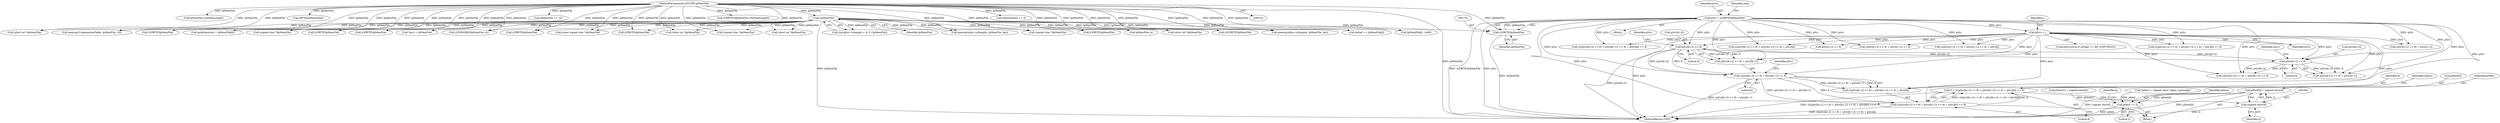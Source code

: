 digraph "0_gstreamer_bc2cdd57d549ab3ba59782e9b395d0cd683fd3ac@array" {
"1001886" [label="(Call,pDest[0] = (signed short)ll)"];
"1001890" [label="(Call,(signed short)ll)"];
"1001863" [label="(Call,ll = ((((pSrc[k+2] << 8) + pSrc[k+1]) << 8) + pSrc[k]) << 8)"];
"1001865" [label="(Call,((((pSrc[k+2] << 8) + pSrc[k+1]) << 8) + pSrc[k]) << 8)"];
"1001867" [label="(Call,((pSrc[k+2] << 8) + pSrc[k+1]) << 8)"];
"1001869" [label="(Call,pSrc[k+2] << 8)"];
"1001842" [label="(Call,pSrc[k+2] << 8)"];
"1001751" [label="(Call,pSrc++)"];
"1001738" [label="(Call,pSrc = (LPBYTE)lpMemFile)"];
"1001740" [label="(Call,(LPBYTE)lpMemFile)"];
"1000131" [label="(Call,!lpMemFile)"];
"1000104" [label="(MethodParameterIn,LPCSTR lpMemFile)"];
"1001900" [label="(Call,pDest += 2)"];
"1001510" [label="(Call,lpMemFile+dwMemLength)"];
"1000846" [label="(Call,(short int *)lpMemFile)"];
"1001900" [label="(Call,pDest += 2)"];
"1001881" [label="(Literal,8)"];
"1001770" [label="(Call,((pSrc[j+2] << 8) + pSrc[j+1]) << 8)"];
"1000316" [label="(Call,memcpy(CompressionTable, lpMemFile, 16))"];
"1001740" [label="(Call,(LPBYTE)lpMemFile)"];
"1001738" [label="(Call,pSrc = (LPBYTE)lpMemFile)"];
"1001832" [label="(Identifier,k)"];
"1001875" [label="(Literal,8)"];
"1000347" [label="(Call,(BYTE)lpMemFile[j])"];
"1001840" [label="(Call,((pSrc[k+2] << 8) + pSrc[k+1]) << 8)"];
"1001867" [label="(Call,((pSrc[k+2] << 8) + pSrc[k+1]) << 8)"];
"1001869" [label="(Call,pSrc[k+2] << 8)"];
"1001567" [label="(Call,(LPBYTE)lpMemFile)"];
"1000645" [label="(Call,(signed char *)lpMemFile)"];
"1001850" [label="(Identifier,pSrc)"];
"1001839" [label="(Call,(((pSrc[k+2] << 8) + pSrc[k+1]) << 8) + pSrc[k])"];
"1001816" [label="(Call,*pDest = (signed short *)pIns->pSample)"];
"1001502" [label="(Call,(LPBYTE)lpMemFile)"];
"1001863" [label="(Call,ll = ((((pSrc[k+2] << 8) + pSrc[k+1]) << 8) + pSrc[k]) << 8)"];
"1001895" [label="(Identifier,pDest)"];
"1000132" [label="(Identifier,lpMemFile)"];
"1001199" [label="(Call,(LPDWORD)(lpMemFile+4))"];
"1001769" [label="(Call,(((pSrc[j+2] << 8) + pSrc[j+1]) << 8) + pSrc[j])"];
"1001017" [label="(Call,(LPBYTE)lpMemFile)"];
"1001877" [label="(Identifier,pSrc)"];
"1000267" [label="(Call,(const signed char *)lpMemFile)"];
"1000422" [label="(Call,(short int *)lpMemFile)"];
"1001864" [label="(Identifier,ll)"];
"1001865" [label="(Call,((((pSrc[k+2] << 8) + pSrc[k+1]) << 8) + pSrc[k]) << 8)"];
"1001747" [label="(ControlStructure,if (nFlags == RS_STIPCM32S))"];
"1001870" [label="(Call,pSrc[k+2])"];
"1001866" [label="(Call,(((pSrc[k+2] << 8) + pSrc[k+1]) << 8) + pSrc[k])"];
"1000320" [label="(Call,lpMemFile += 16)"];
"1001892" [label="(Identifier,ll)"];
"1000594" [label="(Call,(short int *)lpMemFile)"];
"1001885" [label="(Literal,8)"];
"1001890" [label="(Call,(signed short)ll)"];
"1000539" [label="(Call,(signed char *)lpMemFile)"];
"1001201" [label="(Call,lpMemFile+4)"];
"1001108" [label="(Call,(short int *)lpMemFile)"];
"1001925" [label="(Call,(LPCBYTE)lpMemFile)"];
"1001508" [label="(Call,(LPBYTE)(lpMemFile+dwMemLength))"];
"1001842" [label="(Call,pSrc[k+2] << 8)"];
"1000468" [label="(Call,memcpy(pIns->pSample, lpMemFile, len))"];
"1001768" [label="(Call,((((pSrc[j+2] << 8) + pSrc[j+1]) << 8) + pSrc[j]) << 8)"];
"1001742" [label="(Identifier,lpMemFile)"];
"1001883" [label="(Identifier,pSrc)"];
"1001274" [label="(Call,delta8 += lpMemFile[j])"];
"1001745" [label="(Identifier,max)"];
"1000240" [label="(Call,lpMemFile[j] - 0x80)"];
"1001182" [label="(Call,packcharacter = lpMemFile[8])"];
"1001771" [label="(Call,(pSrc[j+2] << 8) + pSrc[j+1])"];
"1001841" [label="(Call,(pSrc[k+2] << 8) + pSrc[k+1])"];
"1001739" [label="(Identifier,pSrc)"];
"1001887" [label="(Call,pDest[0])"];
"1001838" [label="(Call,((((pSrc[k+2] << 8) + pSrc[k+1]) << 8) + pSrc[k]) << 8)"];
"1001868" [label="(Call,(pSrc[k+2] << 8) + pSrc[k+1])"];
"1001843" [label="(Call,pSrc[k+2])"];
"1000104" [label="(MethodParameterIn,LPCSTR lpMemFile)"];
"1000357" [label="(Call,lpMemFile[j] >> 4)"];
"1001337" [label="(Call,(LPBYTE)lpMemFile)"];
"1001178" [label="(Call,*psrc = lpMemFile)"];
"1001752" [label="(Identifier,pSrc)"];
"1001902" [label="(Literal,2)"];
"1000123" [label="(Call,((int)pIns->nLength < 4) || (!lpMemFile))"];
"1002047" [label="(MethodReturn,UINT)"];
"1001751" [label="(Call,pSrc++)"];
"1001756" [label="(Identifier,j)"];
"1001901" [label="(Identifier,pDest)"];
"1000974" [label="(Call,(LPBYTE)lpMemFile)"];
"1001886" [label="(Call,pDest[0] = (signed short)ll)"];
"1000731" [label="(Call,(signed char *)lpMemFile)"];
"1001772" [label="(Call,pSrc[j+2] << 8)"];
"1001888" [label="(Identifier,pDest)"];
"1001834" [label="(Block,)"];
"1001893" [label="(Call,pDest[1] = (signed short)lr)"];
"1002011" [label="(Call,memcpy(pIns->pSample, lpMemFile, len))"];
"1001727" [label="(Block,)"];
"1001848" [label="(Literal,8)"];
"1000959" [label="(Call,(LPBYTE)lpMemFile)"];
"1000131" [label="(Call,!lpMemFile)"];
"1001886" -> "1001834"  [label="AST: "];
"1001886" -> "1001890"  [label="CFG: "];
"1001887" -> "1001886"  [label="AST: "];
"1001890" -> "1001886"  [label="AST: "];
"1001895" -> "1001886"  [label="CFG: "];
"1001886" -> "1002047"  [label="DDG: (signed short)ll"];
"1001886" -> "1002047"  [label="DDG: pDest[0]"];
"1001890" -> "1001886"  [label="DDG: ll"];
"1001886" -> "1001900"  [label="DDG: pDest[0]"];
"1001890" -> "1001892"  [label="CFG: "];
"1001891" -> "1001890"  [label="AST: "];
"1001892" -> "1001890"  [label="AST: "];
"1001890" -> "1002047"  [label="DDG: ll"];
"1001863" -> "1001890"  [label="DDG: ll"];
"1001863" -> "1001834"  [label="AST: "];
"1001863" -> "1001865"  [label="CFG: "];
"1001864" -> "1001863"  [label="AST: "];
"1001865" -> "1001863"  [label="AST: "];
"1001888" -> "1001863"  [label="CFG: "];
"1001863" -> "1002047"  [label="DDG: ((((pSrc[k+2] << 8) + pSrc[k+1]) << 8) + pSrc[k]) << 8"];
"1001865" -> "1001863"  [label="DDG: (((pSrc[k+2] << 8) + pSrc[k+1]) << 8) + pSrc[k]"];
"1001865" -> "1001863"  [label="DDG: 8"];
"1001865" -> "1001885"  [label="CFG: "];
"1001866" -> "1001865"  [label="AST: "];
"1001885" -> "1001865"  [label="AST: "];
"1001865" -> "1002047"  [label="DDG: (((pSrc[k+2] << 8) + pSrc[k+1]) << 8) + pSrc[k]"];
"1001867" -> "1001865"  [label="DDG: (pSrc[k+2] << 8) + pSrc[k+1]"];
"1001867" -> "1001865"  [label="DDG: 8"];
"1001751" -> "1001865"  [label="DDG: pSrc"];
"1001738" -> "1001865"  [label="DDG: pSrc"];
"1001867" -> "1001866"  [label="AST: "];
"1001867" -> "1001881"  [label="CFG: "];
"1001868" -> "1001867"  [label="AST: "];
"1001881" -> "1001867"  [label="AST: "];
"1001883" -> "1001867"  [label="CFG: "];
"1001867" -> "1002047"  [label="DDG: (pSrc[k+2] << 8) + pSrc[k+1]"];
"1001867" -> "1001866"  [label="DDG: (pSrc[k+2] << 8) + pSrc[k+1]"];
"1001867" -> "1001866"  [label="DDG: 8"];
"1001869" -> "1001867"  [label="DDG: pSrc[k+2]"];
"1001869" -> "1001867"  [label="DDG: 8"];
"1001751" -> "1001867"  [label="DDG: pSrc"];
"1001738" -> "1001867"  [label="DDG: pSrc"];
"1001869" -> "1001868"  [label="AST: "];
"1001869" -> "1001875"  [label="CFG: "];
"1001870" -> "1001869"  [label="AST: "];
"1001875" -> "1001869"  [label="AST: "];
"1001877" -> "1001869"  [label="CFG: "];
"1001869" -> "1002047"  [label="DDG: pSrc[k+2]"];
"1001869" -> "1001842"  [label="DDG: pSrc[k+2]"];
"1001869" -> "1001868"  [label="DDG: pSrc[k+2]"];
"1001869" -> "1001868"  [label="DDG: 8"];
"1001842" -> "1001869"  [label="DDG: pSrc[k+2]"];
"1001751" -> "1001869"  [label="DDG: pSrc"];
"1001738" -> "1001869"  [label="DDG: pSrc"];
"1001842" -> "1001841"  [label="AST: "];
"1001842" -> "1001848"  [label="CFG: "];
"1001843" -> "1001842"  [label="AST: "];
"1001848" -> "1001842"  [label="AST: "];
"1001850" -> "1001842"  [label="CFG: "];
"1001842" -> "1001840"  [label="DDG: pSrc[k+2]"];
"1001842" -> "1001840"  [label="DDG: 8"];
"1001842" -> "1001841"  [label="DDG: pSrc[k+2]"];
"1001842" -> "1001841"  [label="DDG: 8"];
"1001751" -> "1001842"  [label="DDG: pSrc"];
"1001738" -> "1001842"  [label="DDG: pSrc"];
"1001751" -> "1001747"  [label="AST: "];
"1001751" -> "1001752"  [label="CFG: "];
"1001752" -> "1001751"  [label="AST: "];
"1001756" -> "1001751"  [label="CFG: "];
"1001751" -> "1002047"  [label="DDG: pSrc"];
"1001738" -> "1001751"  [label="DDG: pSrc"];
"1001751" -> "1001768"  [label="DDG: pSrc"];
"1001751" -> "1001770"  [label="DDG: pSrc"];
"1001751" -> "1001772"  [label="DDG: pSrc"];
"1001751" -> "1001771"  [label="DDG: pSrc"];
"1001751" -> "1001769"  [label="DDG: pSrc"];
"1001751" -> "1001838"  [label="DDG: pSrc"];
"1001751" -> "1001840"  [label="DDG: pSrc"];
"1001751" -> "1001841"  [label="DDG: pSrc"];
"1001751" -> "1001839"  [label="DDG: pSrc"];
"1001751" -> "1001868"  [label="DDG: pSrc"];
"1001751" -> "1001866"  [label="DDG: pSrc"];
"1001738" -> "1001727"  [label="AST: "];
"1001738" -> "1001740"  [label="CFG: "];
"1001739" -> "1001738"  [label="AST: "];
"1001740" -> "1001738"  [label="AST: "];
"1001745" -> "1001738"  [label="CFG: "];
"1001738" -> "1002047"  [label="DDG: (LPBYTE)lpMemFile"];
"1001738" -> "1002047"  [label="DDG: pSrc"];
"1001740" -> "1001738"  [label="DDG: lpMemFile"];
"1001738" -> "1001768"  [label="DDG: pSrc"];
"1001738" -> "1001770"  [label="DDG: pSrc"];
"1001738" -> "1001772"  [label="DDG: pSrc"];
"1001738" -> "1001771"  [label="DDG: pSrc"];
"1001738" -> "1001769"  [label="DDG: pSrc"];
"1001738" -> "1001838"  [label="DDG: pSrc"];
"1001738" -> "1001840"  [label="DDG: pSrc"];
"1001738" -> "1001841"  [label="DDG: pSrc"];
"1001738" -> "1001839"  [label="DDG: pSrc"];
"1001738" -> "1001868"  [label="DDG: pSrc"];
"1001738" -> "1001866"  [label="DDG: pSrc"];
"1001740" -> "1001742"  [label="CFG: "];
"1001741" -> "1001740"  [label="AST: "];
"1001742" -> "1001740"  [label="AST: "];
"1001740" -> "1002047"  [label="DDG: lpMemFile"];
"1000131" -> "1001740"  [label="DDG: lpMemFile"];
"1000104" -> "1001740"  [label="DDG: lpMemFile"];
"1000131" -> "1000123"  [label="AST: "];
"1000131" -> "1000132"  [label="CFG: "];
"1000132" -> "1000131"  [label="AST: "];
"1000123" -> "1000131"  [label="CFG: "];
"1000131" -> "1002047"  [label="DDG: lpMemFile"];
"1000131" -> "1000123"  [label="DDG: lpMemFile"];
"1000104" -> "1000131"  [label="DDG: lpMemFile"];
"1000131" -> "1000240"  [label="DDG: lpMemFile"];
"1000131" -> "1000267"  [label="DDG: lpMemFile"];
"1000131" -> "1000316"  [label="DDG: lpMemFile"];
"1000131" -> "1000422"  [label="DDG: lpMemFile"];
"1000131" -> "1000468"  [label="DDG: lpMemFile"];
"1000131" -> "1000539"  [label="DDG: lpMemFile"];
"1000131" -> "1000594"  [label="DDG: lpMemFile"];
"1000131" -> "1000645"  [label="DDG: lpMemFile"];
"1000131" -> "1000731"  [label="DDG: lpMemFile"];
"1000131" -> "1000846"  [label="DDG: lpMemFile"];
"1000131" -> "1000959"  [label="DDG: lpMemFile"];
"1000131" -> "1000974"  [label="DDG: lpMemFile"];
"1000131" -> "1001017"  [label="DDG: lpMemFile"];
"1000131" -> "1001108"  [label="DDG: lpMemFile"];
"1000131" -> "1001178"  [label="DDG: lpMemFile"];
"1000131" -> "1001182"  [label="DDG: lpMemFile"];
"1000131" -> "1001199"  [label="DDG: lpMemFile"];
"1000131" -> "1001201"  [label="DDG: lpMemFile"];
"1000131" -> "1001274"  [label="DDG: lpMemFile"];
"1000131" -> "1001337"  [label="DDG: lpMemFile"];
"1000131" -> "1001502"  [label="DDG: lpMemFile"];
"1000131" -> "1001567"  [label="DDG: lpMemFile"];
"1000131" -> "1001925"  [label="DDG: lpMemFile"];
"1000131" -> "1002011"  [label="DDG: lpMemFile"];
"1000104" -> "1000101"  [label="AST: "];
"1000104" -> "1002047"  [label="DDG: lpMemFile"];
"1000104" -> "1000240"  [label="DDG: lpMemFile"];
"1000104" -> "1000267"  [label="DDG: lpMemFile"];
"1000104" -> "1000316"  [label="DDG: lpMemFile"];
"1000104" -> "1000320"  [label="DDG: lpMemFile"];
"1000104" -> "1000347"  [label="DDG: lpMemFile"];
"1000104" -> "1000357"  [label="DDG: lpMemFile"];
"1000104" -> "1000422"  [label="DDG: lpMemFile"];
"1000104" -> "1000468"  [label="DDG: lpMemFile"];
"1000104" -> "1000539"  [label="DDG: lpMemFile"];
"1000104" -> "1000594"  [label="DDG: lpMemFile"];
"1000104" -> "1000645"  [label="DDG: lpMemFile"];
"1000104" -> "1000731"  [label="DDG: lpMemFile"];
"1000104" -> "1000846"  [label="DDG: lpMemFile"];
"1000104" -> "1000959"  [label="DDG: lpMemFile"];
"1000104" -> "1000974"  [label="DDG: lpMemFile"];
"1000104" -> "1001017"  [label="DDG: lpMemFile"];
"1000104" -> "1001108"  [label="DDG: lpMemFile"];
"1000104" -> "1001178"  [label="DDG: lpMemFile"];
"1000104" -> "1001182"  [label="DDG: lpMemFile"];
"1000104" -> "1001199"  [label="DDG: lpMemFile"];
"1000104" -> "1001201"  [label="DDG: lpMemFile"];
"1000104" -> "1001274"  [label="DDG: lpMemFile"];
"1000104" -> "1001337"  [label="DDG: lpMemFile"];
"1000104" -> "1001502"  [label="DDG: lpMemFile"];
"1000104" -> "1001508"  [label="DDG: lpMemFile"];
"1000104" -> "1001510"  [label="DDG: lpMemFile"];
"1000104" -> "1001567"  [label="DDG: lpMemFile"];
"1000104" -> "1001925"  [label="DDG: lpMemFile"];
"1000104" -> "1002011"  [label="DDG: lpMemFile"];
"1001900" -> "1001834"  [label="AST: "];
"1001900" -> "1001902"  [label="CFG: "];
"1001901" -> "1001900"  [label="AST: "];
"1001902" -> "1001900"  [label="AST: "];
"1001832" -> "1001900"  [label="CFG: "];
"1001900" -> "1002047"  [label="DDG: pDest"];
"1001893" -> "1001900"  [label="DDG: pDest[1]"];
"1001816" -> "1001900"  [label="DDG: pDest"];
}
